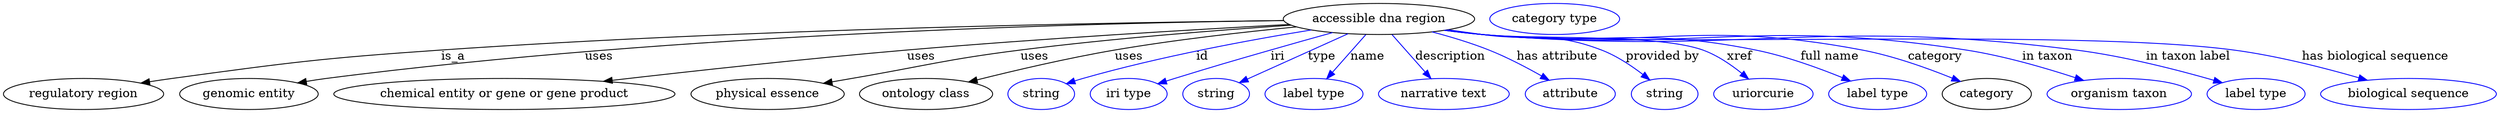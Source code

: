 digraph {
	graph [bb="0,0,2874.7,123"];
	node [label="\N"];
	"accessible dna region"	[height=0.5,
		label="accessible dna region",
		pos="1586.3,105",
		width=3.0692];
	"regulatory region"	[height=0.5,
		pos="92.292,18",
		width=2.5637];
	"accessible dna region" -> "regulatory region"	[label=is_a,
		lp="518.29,61.5",
		pos="e,158.21,30.691 1476.3,103.11 1280.7,100.92 859.13,93.532 504.29,69 365.62,59.413 331,54.878 193.29,36 185.12,34.88 176.6,33.609 \
168.12,32.277"];
	"genomic entity"	[height=0.5,
		pos="282.29,18",
		width=2.2206];
	"accessible dna region" -> "genomic entity"	[label=uses,
		lp="686.79,61.5",
		pos="e,338.63,30.818 1476.1,103.19 1262.2,100.44 776.19,88.396 371.29,36 363.92,35.045 356.23,33.864 348.6,32.571"];
	"chemical entity or gene or gene product"	[height=0.5,
		pos="577.29,18",
		width=5.4703];
	"accessible dna region" -> "chemical entity or gene or gene product"	[label=uses,
		lp="1057.8,61.5",
		pos="e,691.57,32.706 1482.7,98.684 1373,92.74 1194.8,82.194 1041.3,69 926.02,59.093 794.98,44.681 701.62,33.872"];
	"physical essence"	[height=0.5,
		pos="880.29,18",
		width=2.4553];
	"accessible dna region" -> "physical essence"	[label=uses,
		lp="1188.8,61.5",
		pos="e,944.72,30.346 1484.8,97.788 1400.8,92.081 1278.6,82.46 1172.3,69 1085.1,57.955 1063.9,50.92 977.29,36 969.97,34.739 962.34,33.416 \
954.71,32.089"];
	"ontology class"	[height=0.5,
		pos="1063.3,18",
		width=2.1304];
	"accessible dna region" -> "ontology class"	[label=uses,
		lp="1297.8,61.5",
		pos="e,1112.3,31.892 1491.1,95.824 1430.8,89.962 1351.2,80.983 1281.3,69 1227,59.683 1165.9,45.326 1122.2,34.383"];
	id	[color=blue,
		height=0.5,
		label=string,
		pos="1196.3,18",
		width=1.0652];
	"accessible dna region" -> id	[color=blue,
		label=id,
		lp="1382.3,61.5",
		pos="e,1225.3,29.922 1508,92.199 1438.1,80.777 1333.3,61.46 1244.3,36 1241.2,35.113 1238,34.133 1234.8,33.106",
		style=solid];
	iri	[color=blue,
		height=0.5,
		label="iri type",
		pos="1297.3,18",
		width=1.2277];
	"accessible dna region" -> iri	[color=blue,
		label=iri,
		lp="1469.3,61.5",
		pos="e,1331,29.681 1532.7,89.228 1510.6,83.067 1484.7,75.778 1461.3,69 1412.3,54.785 1400.1,50.997 1351.3,36 1347.8,34.926 1344.2,33.805 \
1340.5,32.674",
		style=solid];
	type	[color=blue,
		height=0.5,
		label=string,
		pos="1398.3,18",
		width=1.0652];
	"accessible dna region" -> type	[color=blue,
		label=type,
		lp="1520.3,61.5",
		pos="e,1424.9,31.012 1550.5,87.812 1517.1,72.731 1467.7,50.362 1434.3,35.259",
		style=solid];
	name	[color=blue,
		height=0.5,
		label="label type",
		pos="1511.3,18",
		width=1.5707];
	"accessible dna region" -> name	[color=blue,
		label=name,
		lp="1573.3,61.5",
		pos="e,1525.9,35.597 1571.1,86.799 1560.1,74.309 1545,57.236 1532.8,43.348",
		style=solid];
	description	[color=blue,
		height=0.5,
		label="narrative text",
		pos="1661.3,18",
		width=2.0943];
	"accessible dna region" -> description	[color=blue,
		label=description,
		lp="1668.8,61.5",
		pos="e,1646.4,35.885 1601.5,86.799 1612.4,74.39 1627.4,57.458 1639.6,43.618",
		style=solid];
	"has attribute"	[color=blue,
		height=0.5,
		label=attribute,
		pos="1806.3,18",
		width=1.4443];
	"accessible dna region" -> "has attribute"	[color=blue,
		label="has attribute",
		lp="1792.3,61.5",
		pos="e,1781.8,34.155 1647.9,89.987 1669,84.42 1692.5,77.337 1713.3,69 1733.7,60.831 1755.4,49.356 1772.6,39.46",
		style=solid];
	"provided by"	[color=blue,
		height=0.5,
		label=string,
		pos="1914.3,18",
		width=1.0652];
	"accessible dna region" -> "provided by"	[color=blue,
		label="provided by",
		lp="1913.8,61.5",
		pos="e,1897.6,34.334 1666,92.481 1679.1,90.621 1692.6,88.738 1705.3,87 1766.6,78.626 1785.7,91.461 1843.3,69 1860.1,62.443 1876.7,51.078 \
1889.7,40.838",
		style=solid];
	xref	[color=blue,
		height=0.5,
		label=uriorcurie,
		pos="2028.3,18",
		width=1.5887];
	"accessible dna region" -> xref	[color=blue,
		label=xref,
		lp="2001.8,61.5",
		pos="e,2011.7,35.4 1663.6,92.132 1677.5,90.241 1691.8,88.438 1705.3,87 1761.8,80.979 1907,88.599 1960.3,69 1976.3,63.126 1991.8,52.285 \
2003.9,42.195",
		style=solid];
	"full name"	[color=blue,
		height=0.5,
		label="label type",
		pos="2160.3,18",
		width=1.5707];
	"accessible dna region" -> "full name"	[color=blue,
		label="full name",
		lp="2105.8,61.5",
		pos="e,2129.1,33.075 1663.3,92.025 1677.3,90.134 1691.7,88.358 1705.3,87 1844.8,73.072 1882.9,96.866 2020.3,69 2054.8,62.003 2092.3,48.266 \
2119.8,36.958",
		style=solid];
	category	[height=0.5,
		pos="2286.3,18",
		width=1.4263];
	"accessible dna region" -> category	[color=blue,
		label=category,
		lp="2227.8,61.5",
		pos="e,2255.8,32.636 1662.7,91.93 1676.8,90.024 1691.5,88.268 1705.3,87 1899.3,69.201 1951.9,105.55 2143.3,69 2179.1,62.159 2218.1,48.061 \
2246.3,36.574",
		style=solid];
	"in taxon"	[color=blue,
		height=0.5,
		label="organism taxon",
		pos="2439.3,18",
		width=2.3109];
	"accessible dna region" -> "in taxon"	[color=blue,
		label="in taxon",
		lp="2356.3,61.5",
		pos="e,2398.3,33.727 1662.3,91.872 1676.6,89.96 1691.4,88.216 1705.3,87 1952.5,65.422 2018.1,107.19 2263.3,69 2306.3,62.303 2353.7,48.458 \
2388.4,37.031",
		style=solid];
	"in taxon label"	[color=blue,
		height=0.5,
		label="label type",
		pos="2597.3,18",
		width=1.5707];
	"accessible dna region" -> "in taxon label"	[color=blue,
		label="in taxon label",
		lp="2518.8,61.5",
		pos="e,2558.3,31.07 1662,91.847 1676.3,89.925 1691.3,88.183 1705.3,87 2008.3,61.454 2087.6,107.62 2389.3,69 2444.7,61.905 2506.8,45.882 \
2548.6,33.874",
		style=solid];
	"has biological sequence"	[color=blue,
		height=0.5,
		label="biological sequence",
		pos="2773.3,18",
		width=2.8164];
	"accessible dna region" -> "has biological sequence"	[color=blue,
		label="has biological sequence",
		lp="2734.8,61.5",
		pos="e,2725.7,33.957 1661.7,91.827 1676.1,89.893 1691.1,88.153 1705.3,87 1897.1,71.361 2380.5,94.28 2571.3,69 2620.9,62.425 2676,48.317 \
2716.1,36.759",
		style=solid];
	"named thing_category"	[color=blue,
		height=0.5,
		label="category type",
		pos="1789.3,105",
		width=2.0762];
}

